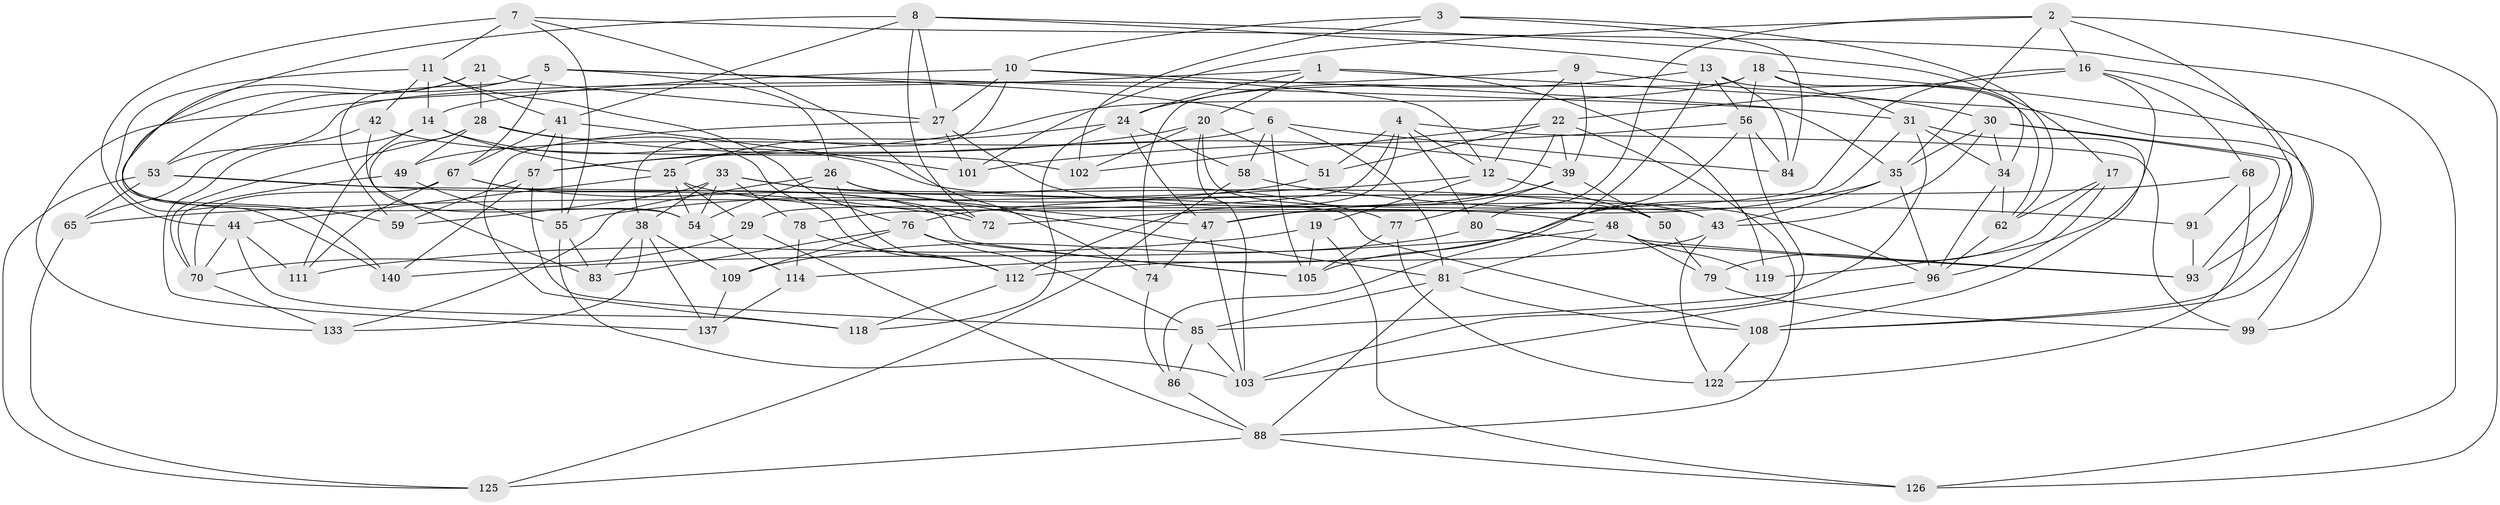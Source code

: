 // Generated by graph-tools (version 1.1) at 2025/52/02/27/25 19:52:32]
// undirected, 89 vertices, 225 edges
graph export_dot {
graph [start="1"]
  node [color=gray90,style=filled];
  1 [super="+15"];
  2 [super="+63"];
  3;
  4 [super="+113"];
  5 [super="+135"];
  6 [super="+36"];
  7 [super="+92"];
  8 [super="+128"];
  9;
  10 [super="+60"];
  11 [super="+45"];
  12 [super="+120"];
  13 [super="+134"];
  14 [super="+97"];
  16 [super="+32"];
  17;
  18 [super="+87"];
  19;
  20 [super="+23"];
  21;
  22 [super="+124"];
  24 [super="+82"];
  25 [super="+46"];
  26 [super="+66"];
  27 [super="+61"];
  28 [super="+37"];
  29;
  30 [super="+73"];
  31 [super="+40"];
  33 [super="+98"];
  34 [super="+107"];
  35 [super="+71"];
  38 [super="+100"];
  39 [super="+52"];
  41 [super="+94"];
  42;
  43 [super="+69"];
  44 [super="+139"];
  47 [super="+123"];
  48 [super="+106"];
  49;
  50;
  51;
  53 [super="+89"];
  54 [super="+115"];
  55 [super="+110"];
  56 [super="+75"];
  57 [super="+90"];
  58;
  59;
  62 [super="+64"];
  65;
  67 [super="+127"];
  68;
  70 [super="+104"];
  72;
  74;
  76 [super="+95"];
  77;
  78;
  79;
  80;
  81 [super="+130"];
  83;
  84;
  85 [super="+138"];
  86;
  88 [super="+136"];
  91;
  93 [super="+131"];
  96 [super="+129"];
  99;
  101;
  102;
  103 [super="+121"];
  105 [super="+117"];
  108 [super="+116"];
  109;
  111;
  112 [super="+132"];
  114;
  118;
  119;
  122;
  125;
  126;
  133;
  137;
  140;
  1 -- 133;
  1 -- 99;
  1 -- 119 [weight=2];
  1 -- 24;
  1 -- 20;
  2 -- 16;
  2 -- 101;
  2 -- 35;
  2 -- 80;
  2 -- 93;
  2 -- 126;
  3 -- 102;
  3 -- 10;
  3 -- 84;
  3 -- 62;
  4 -- 51;
  4 -- 80;
  4 -- 99;
  4 -- 78;
  4 -- 12;
  4 -- 112;
  5 -- 26;
  5 -- 31;
  5 -- 59;
  5 -- 140;
  5 -- 6;
  5 -- 67;
  6 -- 81;
  6 -- 84;
  6 -- 49;
  6 -- 58;
  6 -- 105;
  7 -- 74;
  7 -- 44 [weight=2];
  7 -- 55;
  7 -- 11;
  7 -- 126;
  8 -- 72;
  8 -- 17;
  8 -- 27;
  8 -- 13;
  8 -- 54;
  8 -- 41;
  9 -- 39;
  9 -- 12;
  9 -- 53;
  9 -- 30;
  10 -- 12;
  10 -- 35;
  10 -- 27;
  10 -- 38;
  10 -- 14;
  11 -- 42;
  11 -- 41;
  11 -- 140;
  11 -- 76;
  11 -- 14;
  12 -- 50;
  12 -- 65;
  12 -- 19;
  13 -- 86;
  13 -- 56;
  13 -- 84;
  13 -- 24;
  13 -- 62;
  14 -- 25;
  14 -- 43;
  14 -- 137;
  14 -- 111;
  16 -- 108;
  16 -- 72;
  16 -- 68;
  16 -- 119;
  16 -- 22;
  17 -- 79;
  17 -- 62;
  17 -- 96;
  18 -- 57;
  18 -- 99;
  18 -- 31;
  18 -- 34;
  18 -- 74;
  18 -- 56;
  19 -- 111;
  19 -- 105;
  19 -- 126;
  20 -- 102;
  20 -- 51;
  20 -- 57;
  20 -- 103;
  20 -- 43;
  21 -- 59;
  21 -- 53;
  21 -- 28;
  21 -- 27;
  22 -- 29;
  22 -- 102;
  22 -- 88;
  22 -- 51;
  22 -- 39;
  24 -- 118;
  24 -- 58;
  24 -- 25;
  24 -- 47;
  25 -- 44;
  25 -- 48;
  25 -- 29;
  25 -- 54;
  26 -- 133;
  26 -- 112;
  26 -- 81;
  26 -- 54;
  26 -- 47;
  27 -- 101;
  27 -- 96;
  27 -- 118;
  28 -- 112;
  28 -- 70;
  28 -- 49;
  28 -- 83;
  28 -- 39;
  29 -- 88;
  29 -- 70;
  30 -- 34;
  30 -- 43;
  30 -- 35;
  30 -- 93;
  30 -- 108;
  31 -- 47;
  31 -- 85;
  31 -- 108;
  31 -- 34;
  33 -- 54;
  33 -- 59;
  33 -- 77;
  33 -- 38;
  33 -- 50;
  33 -- 78;
  34 -- 96;
  34 -- 62 [weight=2];
  35 -- 43;
  35 -- 96;
  35 -- 114;
  38 -- 109;
  38 -- 83;
  38 -- 137;
  38 -- 133;
  39 -- 47;
  39 -- 50;
  39 -- 77;
  41 -- 57;
  41 -- 101;
  41 -- 67;
  41 -- 55;
  42 -- 65;
  42 -- 102;
  42 -- 54;
  43 -- 122;
  43 -- 112;
  44 -- 118;
  44 -- 111;
  44 -- 70;
  47 -- 103;
  47 -- 74;
  48 -- 79;
  48 -- 119;
  48 -- 140;
  48 -- 93;
  48 -- 81;
  49 -- 70;
  49 -- 55;
  50 -- 79;
  51 -- 55;
  53 -- 72;
  53 -- 65;
  53 -- 125;
  53 -- 108;
  54 -- 114;
  55 -- 103;
  55 -- 83;
  56 -- 101;
  56 -- 103;
  56 -- 105;
  56 -- 84;
  57 -- 59;
  57 -- 140;
  57 -- 85;
  58 -- 91;
  58 -- 125;
  62 -- 96;
  65 -- 125;
  67 -- 72;
  67 -- 70;
  67 -- 111;
  67 -- 105;
  68 -- 122;
  68 -- 91;
  68 -- 76;
  70 -- 133;
  74 -- 86;
  76 -- 83;
  76 -- 85;
  76 -- 109;
  76 -- 105;
  77 -- 105;
  77 -- 122;
  78 -- 114;
  78 -- 112;
  79 -- 99;
  80 -- 93;
  80 -- 109;
  81 -- 85;
  81 -- 108;
  81 -- 88;
  85 -- 86;
  85 -- 103;
  86 -- 88;
  88 -- 125;
  88 -- 126;
  91 -- 93 [weight=2];
  96 -- 103;
  108 -- 122;
  109 -- 137;
  112 -- 118;
  114 -- 137;
}

